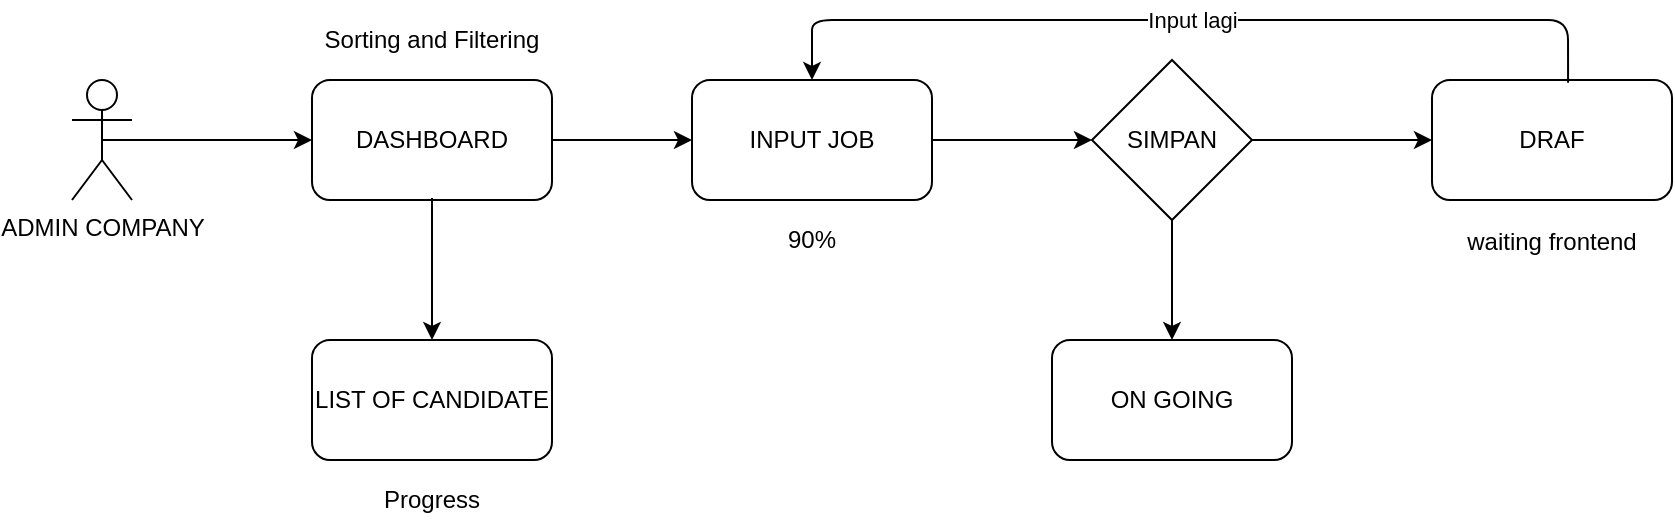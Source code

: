 <mxfile version="13.0.1" type="github"><diagram id="9gn8Oyz1GvaYYZOBPT46" name="Page-1"><mxGraphModel dx="1865" dy="548" grid="1" gridSize="10" guides="1" tooltips="1" connect="1" arrows="1" fold="1" page="1" pageScale="1" pageWidth="827" pageHeight="1169" math="0" shadow="0"><root><mxCell id="0"/><mxCell id="1" parent="0"/><mxCell id="YGEFQ3Rw4MCP-TewVzgo-1" value="ADMIN COMPANY" style="shape=umlActor;verticalLabelPosition=bottom;labelBackgroundColor=#ffffff;verticalAlign=top;html=1;outlineConnect=0;" vertex="1" parent="1"><mxGeometry x="-90" y="40" width="30" height="60" as="geometry"/></mxCell><mxCell id="YGEFQ3Rw4MCP-TewVzgo-4" value="INPUT JOB" style="rounded=1;whiteSpace=wrap;html=1;" vertex="1" parent="1"><mxGeometry x="220" y="40" width="120" height="60" as="geometry"/></mxCell><mxCell id="YGEFQ3Rw4MCP-TewVzgo-7" value="SIMPAN" style="rhombus;whiteSpace=wrap;html=1;" vertex="1" parent="1"><mxGeometry x="420" y="30" width="80" height="80" as="geometry"/></mxCell><mxCell id="YGEFQ3Rw4MCP-TewVzgo-8" value="" style="endArrow=classic;html=1;exitX=1;exitY=0.5;exitDx=0;exitDy=0;" edge="1" parent="1" source="YGEFQ3Rw4MCP-TewVzgo-4" target="YGEFQ3Rw4MCP-TewVzgo-7"><mxGeometry width="50" height="50" relative="1" as="geometry"><mxPoint x="390" y="310" as="sourcePoint"/><mxPoint x="440" y="260" as="targetPoint"/></mxGeometry></mxCell><mxCell id="YGEFQ3Rw4MCP-TewVzgo-9" value="DRAF" style="rounded=1;whiteSpace=wrap;html=1;" vertex="1" parent="1"><mxGeometry x="590" y="40" width="120" height="60" as="geometry"/></mxCell><mxCell id="YGEFQ3Rw4MCP-TewVzgo-10" value="ON GOING" style="rounded=1;whiteSpace=wrap;html=1;" vertex="1" parent="1"><mxGeometry x="400" y="170" width="120" height="60" as="geometry"/></mxCell><mxCell id="YGEFQ3Rw4MCP-TewVzgo-11" value="" style="endArrow=classic;html=1;exitX=0.5;exitY=1;exitDx=0;exitDy=0;entryX=0.5;entryY=0;entryDx=0;entryDy=0;" edge="1" parent="1" source="YGEFQ3Rw4MCP-TewVzgo-7" target="YGEFQ3Rw4MCP-TewVzgo-10"><mxGeometry width="50" height="50" relative="1" as="geometry"><mxPoint x="390" y="310" as="sourcePoint"/><mxPoint x="440" y="260" as="targetPoint"/></mxGeometry></mxCell><mxCell id="YGEFQ3Rw4MCP-TewVzgo-12" value="" style="endArrow=classic;html=1;exitX=1;exitY=0.5;exitDx=0;exitDy=0;entryX=0;entryY=0.5;entryDx=0;entryDy=0;" edge="1" parent="1" source="YGEFQ3Rw4MCP-TewVzgo-7" target="YGEFQ3Rw4MCP-TewVzgo-9"><mxGeometry width="50" height="50" relative="1" as="geometry"><mxPoint x="390" y="310" as="sourcePoint"/><mxPoint x="440" y="260" as="targetPoint"/></mxGeometry></mxCell><mxCell id="YGEFQ3Rw4MCP-TewVzgo-13" value="Input lagi" style="endArrow=classic;html=1;exitX=0.567;exitY=0.023;exitDx=0;exitDy=0;exitPerimeter=0;entryX=0.5;entryY=0;entryDx=0;entryDy=0;" edge="1" parent="1" source="YGEFQ3Rw4MCP-TewVzgo-9" target="YGEFQ3Rw4MCP-TewVzgo-4"><mxGeometry width="50" height="50" relative="1" as="geometry"><mxPoint x="390" y="310" as="sourcePoint"/><mxPoint x="440" y="260" as="targetPoint"/><Array as="points"><mxPoint x="658" y="10"/><mxPoint x="280" y="10"/><mxPoint x="280" y="20"/></Array></mxGeometry></mxCell><mxCell id="YGEFQ3Rw4MCP-TewVzgo-17" value="DASHBOARD" style="rounded=1;whiteSpace=wrap;html=1;" vertex="1" parent="1"><mxGeometry x="30" y="40" width="120" height="60" as="geometry"/></mxCell><mxCell id="YGEFQ3Rw4MCP-TewVzgo-18" value="" style="endArrow=classic;html=1;exitX=0.5;exitY=0.5;exitDx=0;exitDy=0;exitPerimeter=0;" edge="1" parent="1" source="YGEFQ3Rw4MCP-TewVzgo-1" target="YGEFQ3Rw4MCP-TewVzgo-17"><mxGeometry width="50" height="50" relative="1" as="geometry"><mxPoint x="390" y="240" as="sourcePoint"/><mxPoint x="440" y="190" as="targetPoint"/></mxGeometry></mxCell><mxCell id="YGEFQ3Rw4MCP-TewVzgo-19" value="" style="endArrow=classic;html=1;exitX=1;exitY=0.5;exitDx=0;exitDy=0;" edge="1" parent="1" source="YGEFQ3Rw4MCP-TewVzgo-17" target="YGEFQ3Rw4MCP-TewVzgo-4"><mxGeometry width="50" height="50" relative="1" as="geometry"><mxPoint x="360" y="240" as="sourcePoint"/><mxPoint x="410" y="190" as="targetPoint"/></mxGeometry></mxCell><mxCell id="YGEFQ3Rw4MCP-TewVzgo-22" value="LIST OF CANDIDATE" style="rounded=1;whiteSpace=wrap;html=1;" vertex="1" parent="1"><mxGeometry x="30" y="170" width="120" height="60" as="geometry"/></mxCell><mxCell id="YGEFQ3Rw4MCP-TewVzgo-23" value="" style="endArrow=classic;html=1;exitX=0.5;exitY=0.983;exitDx=0;exitDy=0;exitPerimeter=0;entryX=0.5;entryY=0;entryDx=0;entryDy=0;" edge="1" parent="1" source="YGEFQ3Rw4MCP-TewVzgo-17" target="YGEFQ3Rw4MCP-TewVzgo-22"><mxGeometry width="50" height="50" relative="1" as="geometry"><mxPoint x="360" y="240" as="sourcePoint"/><mxPoint x="410" y="190" as="targetPoint"/></mxGeometry></mxCell><mxCell id="YGEFQ3Rw4MCP-TewVzgo-24" value="90%" style="text;html=1;strokeColor=none;fillColor=none;align=center;verticalAlign=middle;whiteSpace=wrap;rounded=0;" vertex="1" parent="1"><mxGeometry x="260" y="110" width="40" height="20" as="geometry"/></mxCell><mxCell id="YGEFQ3Rw4MCP-TewVzgo-25" value="waiting frontend" style="text;html=1;strokeColor=none;fillColor=none;align=center;verticalAlign=middle;whiteSpace=wrap;rounded=0;" vertex="1" parent="1"><mxGeometry x="590" y="111" width="120" height="20" as="geometry"/></mxCell><mxCell id="YGEFQ3Rw4MCP-TewVzgo-26" value="Sorting and Filtering" style="text;html=1;strokeColor=none;fillColor=none;align=center;verticalAlign=middle;whiteSpace=wrap;rounded=0;" vertex="1" parent="1"><mxGeometry x="30" width="120" height="40" as="geometry"/></mxCell><mxCell id="YGEFQ3Rw4MCP-TewVzgo-27" value="Progress" style="text;html=1;strokeColor=none;fillColor=none;align=center;verticalAlign=middle;whiteSpace=wrap;rounded=0;" vertex="1" parent="1"><mxGeometry x="70" y="240" width="40" height="20" as="geometry"/></mxCell></root></mxGraphModel></diagram></mxfile>